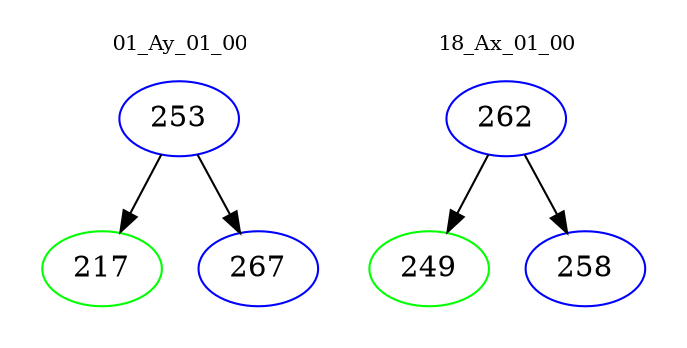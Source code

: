 digraph{
subgraph cluster_0 {
color = white
label = "01_Ay_01_00";
fontsize=10;
T0_253 [label="253", color="blue"]
T0_253 -> T0_217 [color="black"]
T0_217 [label="217", color="green"]
T0_253 -> T0_267 [color="black"]
T0_267 [label="267", color="blue"]
}
subgraph cluster_1 {
color = white
label = "18_Ax_01_00";
fontsize=10;
T1_262 [label="262", color="blue"]
T1_262 -> T1_249 [color="black"]
T1_249 [label="249", color="green"]
T1_262 -> T1_258 [color="black"]
T1_258 [label="258", color="blue"]
}
}

